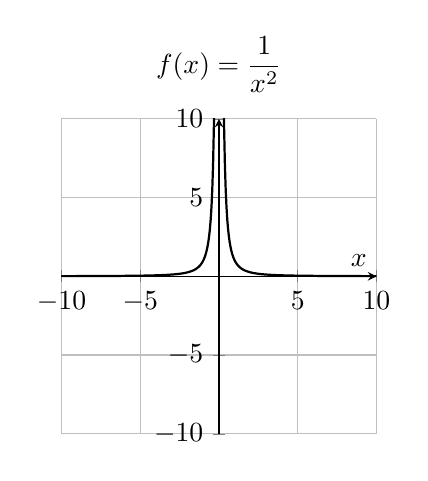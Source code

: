 \begin{tikzpicture}
\begin{axis}%
    [
        title={$f(x) = \dfrac{1}{x^2}$},
        grid=major,
        x=2mm,
        y=2mm,
        xmin=-10,
        xmax=10,
        xlabel={$x$},
        axis x line=middle,
        ymin=-10,
        ymax=10,
        axis y line=middle,
        no markers,
        samples=100,
        domain=-10:10
    ]
    \addplot[thick,samples=400] (x,{1/(x^2)});
\end{axis}
\end{tikzpicture}